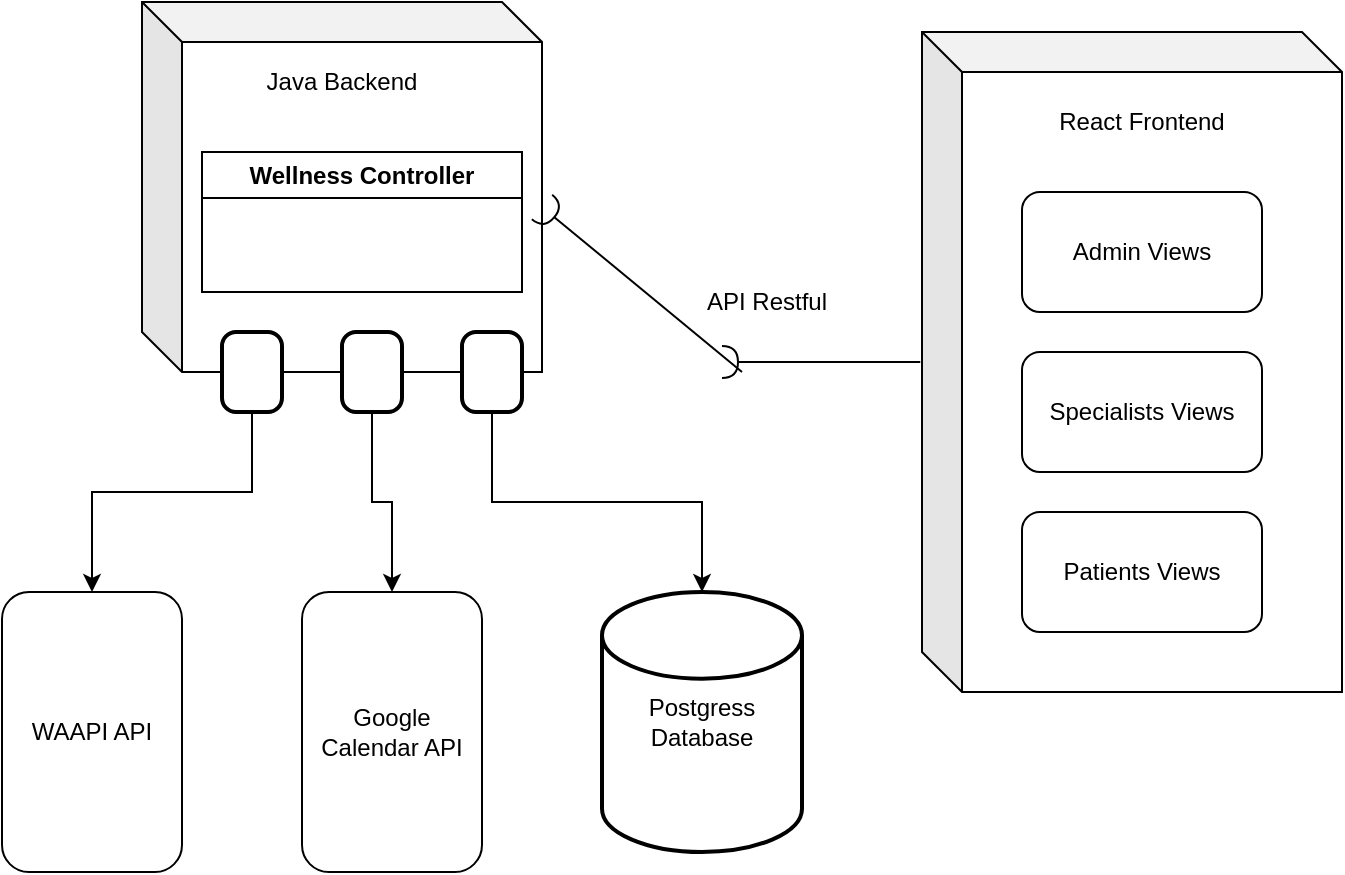 <mxfile version="24.4.0" type="device">
  <diagram name="Page-1" id="DovScrkUxHfuZJGdiNm2">
    <mxGraphModel dx="880" dy="434" grid="1" gridSize="10" guides="1" tooltips="1" connect="1" arrows="1" fold="1" page="1" pageScale="1" pageWidth="850" pageHeight="1100" math="0" shadow="0">
      <root>
        <mxCell id="0" />
        <mxCell id="1" parent="0" />
        <mxCell id="YoXV2cZbOKPHGviDFzwF-1" value="" style="shape=cube;whiteSpace=wrap;html=1;boundedLbl=1;backgroundOutline=1;darkOpacity=0.05;darkOpacity2=0.1;" vertex="1" parent="1">
          <mxGeometry x="170" y="35" width="200" height="185" as="geometry" />
        </mxCell>
        <mxCell id="YoXV2cZbOKPHGviDFzwF-2" value="Java Backend" style="text;html=1;align=center;verticalAlign=middle;whiteSpace=wrap;rounded=0;" vertex="1" parent="1">
          <mxGeometry x="190" y="60" width="160" height="30" as="geometry" />
        </mxCell>
        <mxCell id="YoXV2cZbOKPHGviDFzwF-3" value="Wellness Controller" style="swimlane;whiteSpace=wrap;html=1;startSize=23;" vertex="1" parent="1">
          <mxGeometry x="200" y="110" width="160" height="70" as="geometry">
            <mxRectangle x="100" y="160" width="140" height="30" as="alternateBounds" />
          </mxGeometry>
        </mxCell>
        <mxCell id="YoXV2cZbOKPHGviDFzwF-4" value="" style="shape=cube;whiteSpace=wrap;html=1;boundedLbl=1;backgroundOutline=1;darkOpacity=0.05;darkOpacity2=0.1;" vertex="1" parent="1">
          <mxGeometry x="560" y="50" width="210" height="330" as="geometry" />
        </mxCell>
        <mxCell id="YoXV2cZbOKPHGviDFzwF-8" value="React Frontend" style="text;html=1;align=center;verticalAlign=middle;whiteSpace=wrap;rounded=0;" vertex="1" parent="1">
          <mxGeometry x="590" y="80" width="160" height="30" as="geometry" />
        </mxCell>
        <mxCell id="YoXV2cZbOKPHGviDFzwF-9" value="Admin Views" style="rounded=1;whiteSpace=wrap;html=1;" vertex="1" parent="1">
          <mxGeometry x="610" y="130" width="120" height="60" as="geometry" />
        </mxCell>
        <mxCell id="YoXV2cZbOKPHGviDFzwF-10" value="Specialists Views" style="rounded=1;whiteSpace=wrap;html=1;" vertex="1" parent="1">
          <mxGeometry x="610" y="210" width="120" height="60" as="geometry" />
        </mxCell>
        <mxCell id="YoXV2cZbOKPHGviDFzwF-11" value="Patients Views" style="rounded=1;whiteSpace=wrap;html=1;" vertex="1" parent="1">
          <mxGeometry x="610" y="290" width="120" height="60" as="geometry" />
        </mxCell>
        <mxCell id="YoXV2cZbOKPHGviDFzwF-12" value="" style="rounded=0;orthogonalLoop=1;jettySize=auto;html=1;endArrow=halfCircle;endFill=0;endSize=6;strokeWidth=1;sketch=0;fontSize=12;curved=1;entryX=0;entryY=0;entryDx=200;entryDy=102.5;entryPerimeter=0;" edge="1" target="YoXV2cZbOKPHGviDFzwF-1" parent="1">
          <mxGeometry relative="1" as="geometry">
            <mxPoint x="470" y="220" as="sourcePoint" />
          </mxGeometry>
        </mxCell>
        <mxCell id="YoXV2cZbOKPHGviDFzwF-15" value="" style="rounded=0;orthogonalLoop=1;jettySize=auto;html=1;endArrow=halfCircle;endFill=0;endSize=6;strokeWidth=1;sketch=0;fontSize=12;curved=1;exitX=-0.004;exitY=0.5;exitDx=0;exitDy=0;exitPerimeter=0;" edge="1" parent="1" source="YoXV2cZbOKPHGviDFzwF-4">
          <mxGeometry relative="1" as="geometry">
            <mxPoint x="559" y="215" as="sourcePoint" />
            <mxPoint x="460" y="215" as="targetPoint" />
            <Array as="points">
              <mxPoint x="460" y="215" />
            </Array>
          </mxGeometry>
        </mxCell>
        <mxCell id="YoXV2cZbOKPHGviDFzwF-17" value="API Restful" style="text;html=1;align=center;verticalAlign=middle;whiteSpace=wrap;rounded=0;" vertex="1" parent="1">
          <mxGeometry x="440" y="170" width="85" height="30" as="geometry" />
        </mxCell>
        <mxCell id="YoXV2cZbOKPHGviDFzwF-18" value="Postgress Database" style="strokeWidth=2;html=1;shape=mxgraph.flowchart.database;whiteSpace=wrap;" vertex="1" parent="1">
          <mxGeometry x="400" y="330" width="100" height="130" as="geometry" />
        </mxCell>
        <mxCell id="YoXV2cZbOKPHGviDFzwF-19" style="edgeStyle=orthogonalEdgeStyle;rounded=0;orthogonalLoop=1;jettySize=auto;html=1;entryX=0.5;entryY=0;entryDx=0;entryDy=0;entryPerimeter=0;exitX=0.5;exitY=1;exitDx=0;exitDy=0;" edge="1" parent="1" source="YoXV2cZbOKPHGviDFzwF-22" target="YoXV2cZbOKPHGviDFzwF-18">
          <mxGeometry relative="1" as="geometry">
            <mxPoint x="280" y="240" as="sourcePoint" />
          </mxGeometry>
        </mxCell>
        <mxCell id="YoXV2cZbOKPHGviDFzwF-22" value="" style="rounded=1;whiteSpace=wrap;html=1;absoluteArcSize=1;arcSize=14;strokeWidth=2;" vertex="1" parent="1">
          <mxGeometry x="330" y="200" width="30" height="40" as="geometry" />
        </mxCell>
        <mxCell id="YoXV2cZbOKPHGviDFzwF-30" style="edgeStyle=orthogonalEdgeStyle;rounded=0;orthogonalLoop=1;jettySize=auto;html=1;entryX=0.5;entryY=0;entryDx=0;entryDy=0;" edge="1" parent="1" source="YoXV2cZbOKPHGviDFzwF-23" target="YoXV2cZbOKPHGviDFzwF-28">
          <mxGeometry relative="1" as="geometry">
            <Array as="points">
              <mxPoint x="225" y="280" />
              <mxPoint x="145" y="280" />
            </Array>
          </mxGeometry>
        </mxCell>
        <mxCell id="YoXV2cZbOKPHGviDFzwF-23" value="" style="rounded=1;whiteSpace=wrap;html=1;absoluteArcSize=1;arcSize=14;strokeWidth=2;" vertex="1" parent="1">
          <mxGeometry x="210" y="200" width="30" height="40" as="geometry" />
        </mxCell>
        <mxCell id="YoXV2cZbOKPHGviDFzwF-29" style="edgeStyle=orthogonalEdgeStyle;rounded=0;orthogonalLoop=1;jettySize=auto;html=1;entryX=0.5;entryY=0;entryDx=0;entryDy=0;" edge="1" parent="1" source="YoXV2cZbOKPHGviDFzwF-25" target="YoXV2cZbOKPHGviDFzwF-27">
          <mxGeometry relative="1" as="geometry" />
        </mxCell>
        <mxCell id="YoXV2cZbOKPHGviDFzwF-25" value="" style="rounded=1;whiteSpace=wrap;html=1;absoluteArcSize=1;arcSize=14;strokeWidth=2;" vertex="1" parent="1">
          <mxGeometry x="270" y="200" width="30" height="40" as="geometry" />
        </mxCell>
        <mxCell id="YoXV2cZbOKPHGviDFzwF-27" value="Google Calendar API" style="rounded=1;whiteSpace=wrap;html=1;" vertex="1" parent="1">
          <mxGeometry x="250" y="330" width="90" height="140" as="geometry" />
        </mxCell>
        <mxCell id="YoXV2cZbOKPHGviDFzwF-28" value="WAAPI API" style="rounded=1;whiteSpace=wrap;html=1;" vertex="1" parent="1">
          <mxGeometry x="100" y="330" width="90" height="140" as="geometry" />
        </mxCell>
      </root>
    </mxGraphModel>
  </diagram>
</mxfile>
